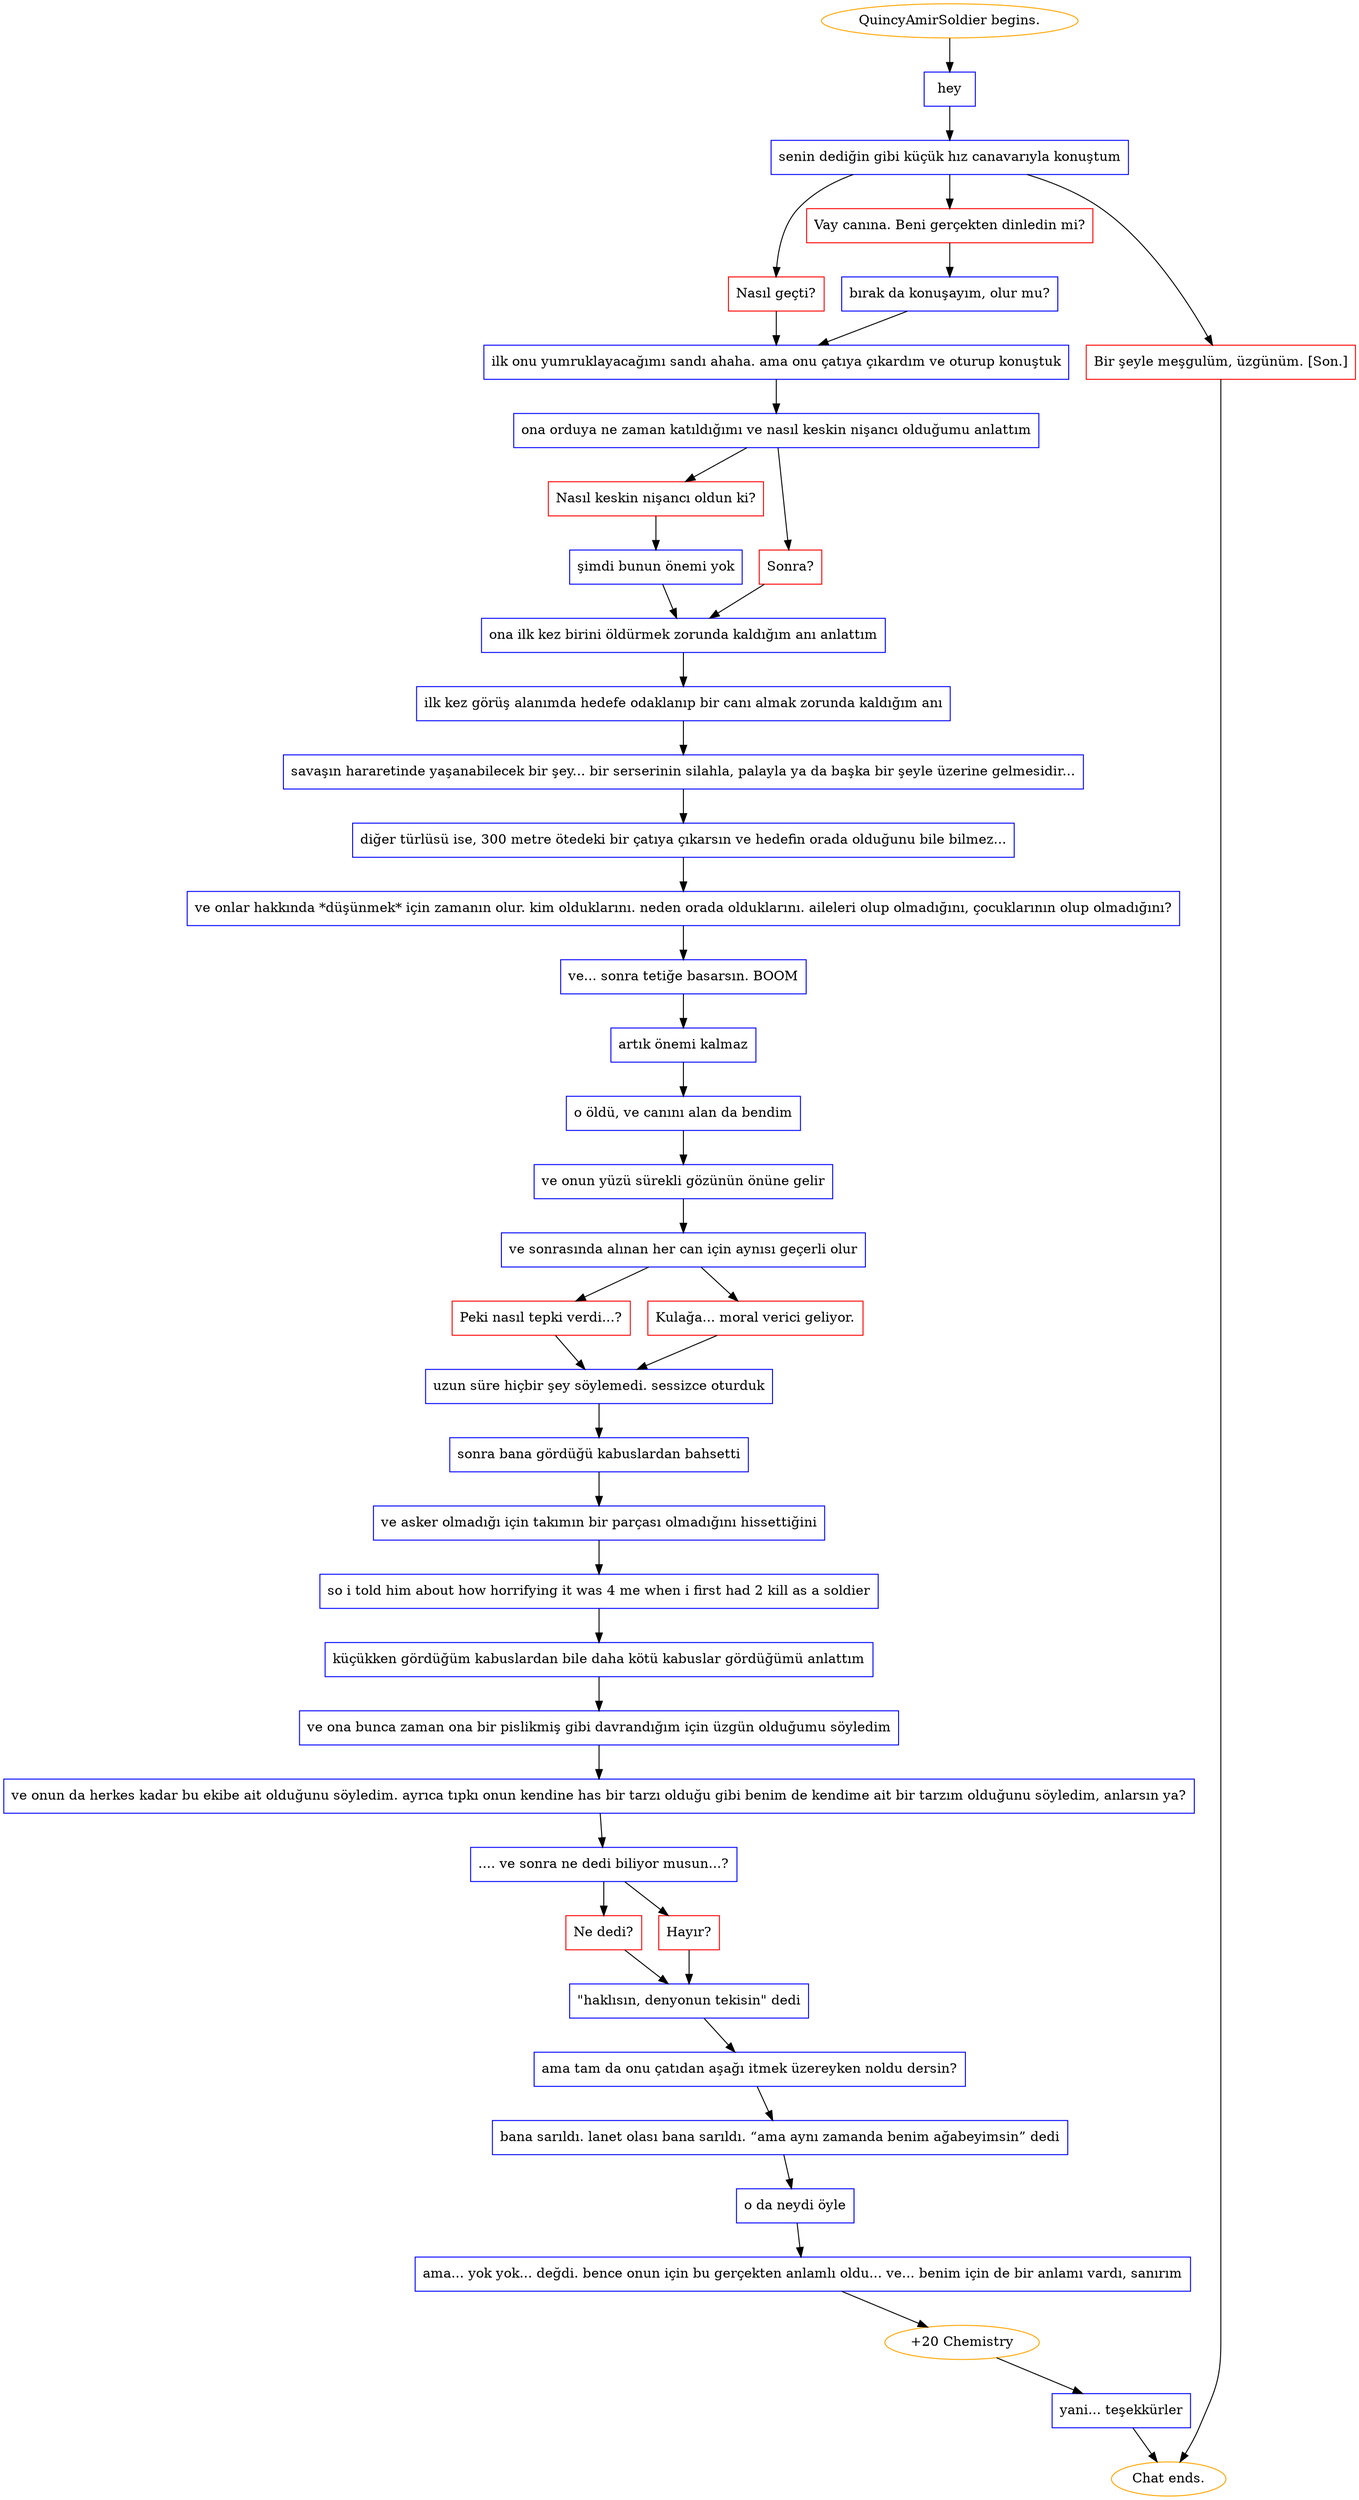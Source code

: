 digraph {
	"QuincyAmirSoldier begins." [color=orange];
		"QuincyAmirSoldier begins." -> j360620698;
	j360620698 [label="hey",shape=box,color=blue];
		j360620698 -> j3619330203;
	j3619330203 [label="senin dediğin gibi küçük hız canavarıyla konuştum",shape=box,color=blue];
		j3619330203 -> j2889094737;
		j3619330203 -> j3049738757;
		j3619330203 -> j1970792743;
	j2889094737 [label="Nasıl geçti?",shape=box,color=red];
		j2889094737 -> j1048486674;
	j3049738757 [label="Vay canına. Beni gerçekten dinledin mi?",shape=box,color=red];
		j3049738757 -> j3320426728;
	j1970792743 [label="Bir şeyle meşgulüm, üzgünüm. [Son.]",shape=box,color=red];
		j1970792743 -> "Chat ends.";
	j1048486674 [label="ilk onu yumruklayacağımı sandı ahaha. ama onu çatıya çıkardım ve oturup konuştuk",shape=box,color=blue];
		j1048486674 -> j202446839;
	j3320426728 [label="bırak da konuşayım, olur mu?",shape=box,color=blue];
		j3320426728 -> j1048486674;
	"Chat ends." [color=orange];
	j202446839 [label="ona orduya ne zaman katıldığımı ve nasıl keskin nişancı olduğumu anlattım",shape=box,color=blue];
		j202446839 -> j2051902417;
		j202446839 -> j120300135;
	j2051902417 [label="Nasıl keskin nişancı oldun ki?",shape=box,color=red];
		j2051902417 -> j1285287303;
	j120300135 [label="Sonra?",shape=box,color=red];
		j120300135 -> j1958337786;
	j1285287303 [label="şimdi bunun önemi yok",shape=box,color=blue];
		j1285287303 -> j1958337786;
	j1958337786 [label="ona ilk kez birini öldürmek zorunda kaldığım anı anlattım",shape=box,color=blue];
		j1958337786 -> j1609470453;
	j1609470453 [label="ilk kez görüş alanımda hedefe odaklanıp bir canı almak zorunda kaldığım anı",shape=box,color=blue];
		j1609470453 -> j2862886027;
	j2862886027 [label="savaşın hararetinde yaşanabilecek bir şey... bir serserinin silahla, palayla ya da başka bir şeyle üzerine gelmesidir...",shape=box,color=blue];
		j2862886027 -> j1177013933;
	j1177013933 [label="diğer türlüsü ise, 300 metre ötedeki bir çatıya çıkarsın ve hedefin orada olduğunu bile bilmez...",shape=box,color=blue];
		j1177013933 -> j322940741;
	j322940741 [label="ve onlar hakkında *düşünmek* için zamanın olur. kim olduklarını. neden orada olduklarını. aileleri olup olmadığını, çocuklarının olup olmadığını?",shape=box,color=blue];
		j322940741 -> j3880455477;
	j3880455477 [label="ve... sonra tetiğe basarsın. BOOM",shape=box,color=blue];
		j3880455477 -> j3623343200;
	j3623343200 [label="artık önemi kalmaz",shape=box,color=blue];
		j3623343200 -> j347015247;
	j347015247 [label="o öldü, ve canını alan da bendim",shape=box,color=blue];
		j347015247 -> j958338643;
	j958338643 [label="ve onun yüzü sürekli gözünün önüne gelir",shape=box,color=blue];
		j958338643 -> j3446493237;
	j3446493237 [label="ve sonrasında alınan her can için aynısı geçerli olur",shape=box,color=blue];
		j3446493237 -> j2912938912;
		j3446493237 -> j75646082;
	j2912938912 [label="Peki nasıl tepki verdi...?",shape=box,color=red];
		j2912938912 -> j1688550238;
	j75646082 [label="Kulağa... moral verici geliyor.",shape=box,color=red];
		j75646082 -> j1688550238;
	j1688550238 [label="uzun süre hiçbir şey söylemedi. sessizce oturduk",shape=box,color=blue];
		j1688550238 -> j3992860872;
	j3992860872 [label="sonra bana gördüğü kabuslardan bahsetti",shape=box,color=blue];
		j3992860872 -> j904394837;
	j904394837 [label="ve asker olmadığı için takımın bir parçası olmadığını hissettiğini",shape=box,color=blue];
		j904394837 -> j3325812154;
	j3325812154 [label="so i told him about how horrifying it was 4 me when i first had 2 kill as a soldier",shape=box,color=blue];
		j3325812154 -> j1589563930;
	j1589563930 [label="küçükken gördüğüm kabuslardan bile daha kötü kabuslar gördüğümü anlattım",shape=box,color=blue];
		j1589563930 -> j2784057148;
	j2784057148 [label="ve ona bunca zaman ona bir pislikmiş gibi davrandığım için üzgün olduğumu söyledim",shape=box,color=blue];
		j2784057148 -> j2811589285;
	j2811589285 [label="ve onun da herkes kadar bu ekibe ait olduğunu söyledim. ayrıca tıpkı onun kendine has bir tarzı olduğu gibi benim de kendime ait bir tarzım olduğunu söyledim, anlarsın ya?",shape=box,color=blue];
		j2811589285 -> j3297658699;
	j3297658699 [label=".... ve sonra ne dedi biliyor musun...?",shape=box,color=blue];
		j3297658699 -> j2140187426;
		j3297658699 -> j302792848;
	j2140187426 [label="Ne dedi?",shape=box,color=red];
		j2140187426 -> j4166805705;
	j302792848 [label="Hayır?",shape=box,color=red];
		j302792848 -> j4166805705;
	j4166805705 [label="\"haklısın, denyonun tekisin\" dedi",shape=box,color=blue];
		j4166805705 -> j3350493760;
	j3350493760 [label="ama tam da onu çatıdan aşağı itmek üzereyken noldu dersin?",shape=box,color=blue];
		j3350493760 -> j1345531400;
	j1345531400 [label="bana sarıldı. lanet olası bana sarıldı. “ama aynı zamanda benim ağabeyimsin” dedi",shape=box,color=blue];
		j1345531400 -> j648747887;
	j648747887 [label="o da neydi öyle",shape=box,color=blue];
		j648747887 -> j1513060614;
	j1513060614 [label="ama... yok yok... değdi. bence onun için bu gerçekten anlamlı oldu... ve... benim için de bir anlamı vardı, sanırım",shape=box,color=blue];
		j1513060614 -> j3017333334;
	j3017333334 [label="+20 Chemistry",color=orange];
		j3017333334 -> j1829902406;
	j1829902406 [label="yani... teşekkürler",shape=box,color=blue];
		j1829902406 -> "Chat ends.";
}